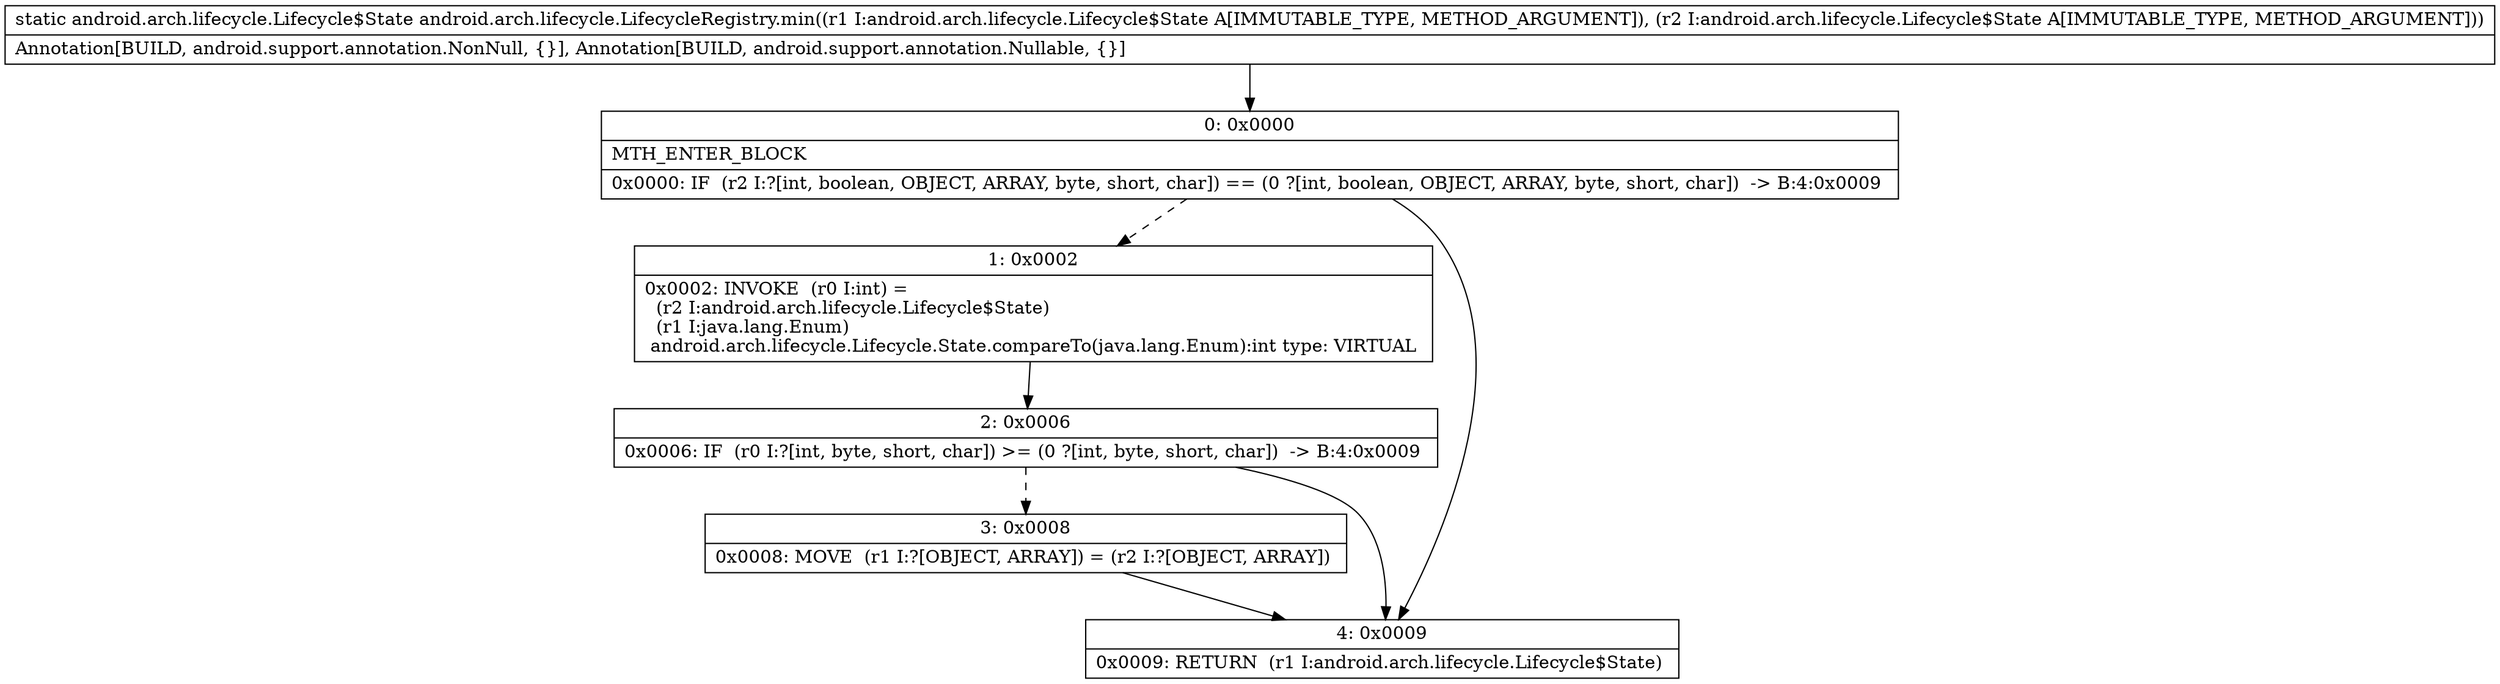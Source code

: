 digraph "CFG forandroid.arch.lifecycle.LifecycleRegistry.min(Landroid\/arch\/lifecycle\/Lifecycle$State;Landroid\/arch\/lifecycle\/Lifecycle$State;)Landroid\/arch\/lifecycle\/Lifecycle$State;" {
Node_0 [shape=record,label="{0\:\ 0x0000|MTH_ENTER_BLOCK\l|0x0000: IF  (r2 I:?[int, boolean, OBJECT, ARRAY, byte, short, char]) == (0 ?[int, boolean, OBJECT, ARRAY, byte, short, char])  \-\> B:4:0x0009 \l}"];
Node_1 [shape=record,label="{1\:\ 0x0002|0x0002: INVOKE  (r0 I:int) = \l  (r2 I:android.arch.lifecycle.Lifecycle$State)\l  (r1 I:java.lang.Enum)\l android.arch.lifecycle.Lifecycle.State.compareTo(java.lang.Enum):int type: VIRTUAL \l}"];
Node_2 [shape=record,label="{2\:\ 0x0006|0x0006: IF  (r0 I:?[int, byte, short, char]) \>= (0 ?[int, byte, short, char])  \-\> B:4:0x0009 \l}"];
Node_3 [shape=record,label="{3\:\ 0x0008|0x0008: MOVE  (r1 I:?[OBJECT, ARRAY]) = (r2 I:?[OBJECT, ARRAY]) \l}"];
Node_4 [shape=record,label="{4\:\ 0x0009|0x0009: RETURN  (r1 I:android.arch.lifecycle.Lifecycle$State) \l}"];
MethodNode[shape=record,label="{static android.arch.lifecycle.Lifecycle$State android.arch.lifecycle.LifecycleRegistry.min((r1 I:android.arch.lifecycle.Lifecycle$State A[IMMUTABLE_TYPE, METHOD_ARGUMENT]), (r2 I:android.arch.lifecycle.Lifecycle$State A[IMMUTABLE_TYPE, METHOD_ARGUMENT]))  | Annotation[BUILD, android.support.annotation.NonNull, \{\}], Annotation[BUILD, android.support.annotation.Nullable, \{\}]\l}"];
MethodNode -> Node_0;
Node_0 -> Node_1[style=dashed];
Node_0 -> Node_4;
Node_1 -> Node_2;
Node_2 -> Node_3[style=dashed];
Node_2 -> Node_4;
Node_3 -> Node_4;
}

